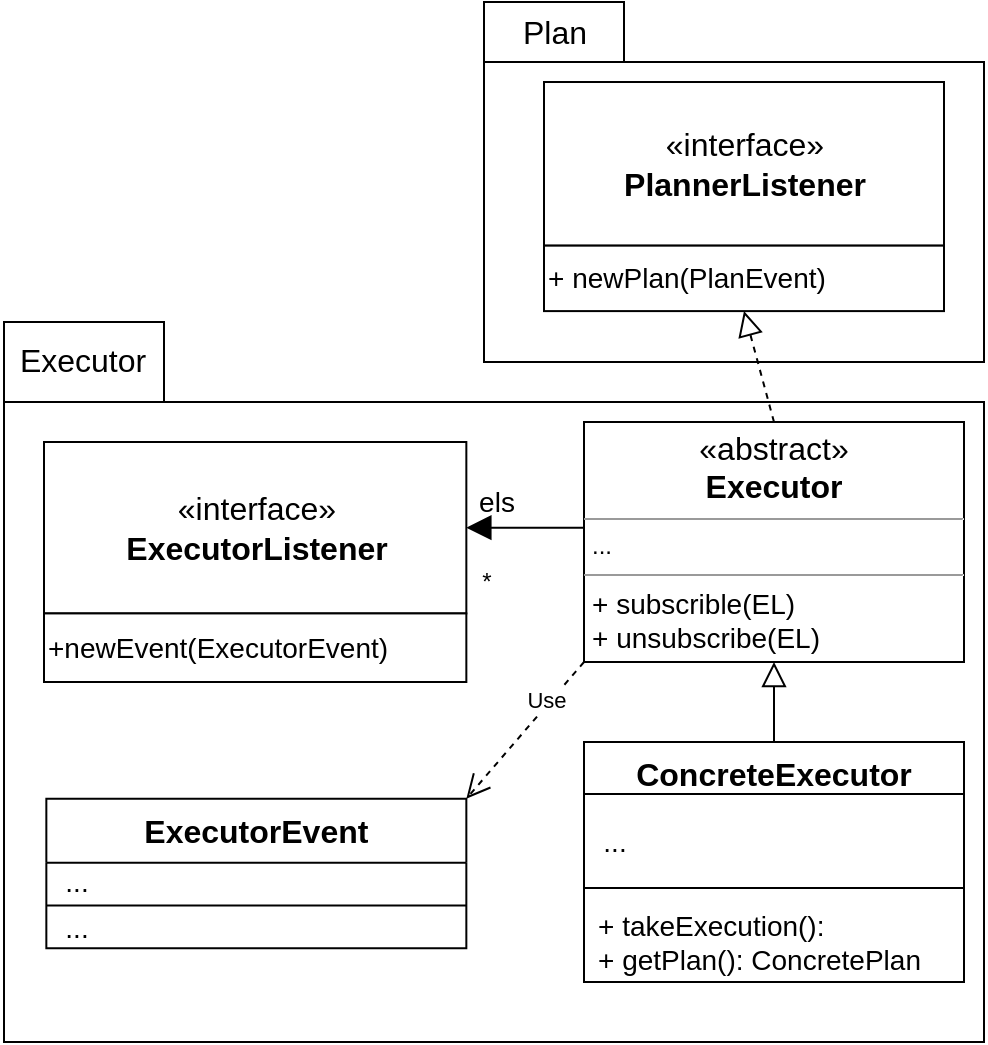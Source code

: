 <mxfile version="18.0.0" type="device"><diagram id="Yqugyijq5YlDbSkAFISn" name="Page-1"><mxGraphModel dx="2078" dy="631" grid="1" gridSize="10" guides="1" tooltips="1" connect="1" arrows="1" fold="1" page="1" pageScale="1" pageWidth="827" pageHeight="1169" math="0" shadow="0"><root><mxCell id="0"/><mxCell id="1" parent="0"/><mxCell id="Z8oiKw5DuyH3XKK-OH6--84" style="edgeStyle=orthogonalEdgeStyle;rounded=0;orthogonalLoop=1;jettySize=auto;html=1;exitX=0.5;exitY=0;exitDx=0;exitDy=0;dashed=1;endArrow=block;endFill=0;strokeWidth=2;" parent="1" edge="1"><mxGeometry relative="1" as="geometry"><mxPoint x="230" y="500" as="targetPoint"/><mxPoint x="230.0" y="530" as="sourcePoint"/></mxGeometry></mxCell><mxCell id="Z8oiKw5DuyH3XKK-OH6--85" value="" style="group" parent="1" vertex="1" connectable="0"><mxGeometry x="-130" y="550" width="490" height="360" as="geometry"/></mxCell><mxCell id="Z8oiKw5DuyH3XKK-OH6--86" value="" style="shape=folder;fontStyle=1;spacingTop=10;tabWidth=80;tabHeight=40;tabPosition=left;html=1;" parent="Z8oiKw5DuyH3XKK-OH6--85" vertex="1"><mxGeometry width="490" height="360.0" as="geometry"/></mxCell><mxCell id="Z8oiKw5DuyH3XKK-OH6--87" value="&lt;font style=&quot;font-size: 16px&quot;&gt;Executor&lt;/font&gt;" style="text;html=1;align=center;verticalAlign=middle;resizable=0;points=[];autosize=1;strokeColor=none;" parent="Z8oiKw5DuyH3XKK-OH6--85" vertex="1"><mxGeometry x="-1.25" y="8.571" width="80" height="20" as="geometry"/></mxCell><mxCell id="Z8oiKw5DuyH3XKK-OH6--88" value="ConcreteExecutor" style="swimlane;fontStyle=1;align=center;verticalAlign=top;childLayout=stackLayout;horizontal=1;startSize=26;horizontalStack=0;resizeParent=1;resizeParentMax=0;resizeLast=0;collapsible=1;marginBottom=0;fontSize=16;" parent="Z8oiKw5DuyH3XKK-OH6--85" vertex="1"><mxGeometry x="290" y="210" width="190" height="120" as="geometry"><mxRectangle x="1030" y="374" width="120" height="26" as="alternateBounds"/></mxGeometry></mxCell><mxCell id="Z8oiKw5DuyH3XKK-OH6--89" value="" style="line;strokeWidth=1;fillColor=none;align=left;verticalAlign=middle;spacingTop=-1;spacingLeft=3;spacingRight=3;rotatable=0;labelPosition=right;points=[];portConstraint=eastwest;" parent="Z8oiKw5DuyH3XKK-OH6--88" vertex="1"><mxGeometry y="26" width="190" height="94" as="geometry"/></mxCell><mxCell id="sZfPRe5GqzbWFOlGOwlR-1" value="" style="group" parent="Z8oiKw5DuyH3XKK-OH6--85" vertex="1" connectable="0"><mxGeometry x="20" y="60" width="211.17" height="120" as="geometry"/></mxCell><mxCell id="sZfPRe5GqzbWFOlGOwlR-2" value="&lt;font style=&quot;font-size: 16px&quot;&gt;«interface»&lt;br&gt;&lt;span style=&quot;font-weight: 700&quot;&gt;ExecutorListener&lt;/span&gt;&lt;/font&gt;" style="html=1;" parent="sZfPRe5GqzbWFOlGOwlR-1" vertex="1"><mxGeometry width="211.17" height="85.714" as="geometry"/></mxCell><mxCell id="sZfPRe5GqzbWFOlGOwlR-3" value="&lt;font style=&quot;font-size: 14px&quot;&gt;+newEvent(ExecutorEvent)&lt;/font&gt;" style="html=1;align=left;" parent="sZfPRe5GqzbWFOlGOwlR-1" vertex="1"><mxGeometry y="85.714" width="211.17" height="34.286" as="geometry"/></mxCell><mxCell id="sZfPRe5GqzbWFOlGOwlR-4" value="ExecutorEvent" style="swimlane;fontStyle=1;align=center;verticalAlign=top;childLayout=stackLayout;horizontal=1;startSize=32;horizontalStack=0;resizeParent=1;resizeParentMax=0;resizeLast=0;collapsible=1;marginBottom=0;fontSize=16;" parent="Z8oiKw5DuyH3XKK-OH6--85" vertex="1"><mxGeometry x="21.17" y="238.36" width="210" height="74.74" as="geometry"><mxRectangle x="1030" y="374" width="120" height="26" as="alternateBounds"/></mxGeometry></mxCell><mxCell id="sZfPRe5GqzbWFOlGOwlR-5" value="" style="line;strokeWidth=1;fillColor=none;align=left;verticalAlign=middle;spacingTop=-1;spacingLeft=3;spacingRight=3;rotatable=0;labelPosition=right;points=[];portConstraint=eastwest;" parent="sZfPRe5GqzbWFOlGOwlR-4" vertex="1"><mxGeometry y="32" width="210" height="42.74" as="geometry"/></mxCell><mxCell id="sZfPRe5GqzbWFOlGOwlR-12" value="&lt;font style=&quot;font-size: 14px;&quot;&gt;els&lt;/font&gt;" style="text;html=1;align=center;verticalAlign=middle;resizable=0;points=[];autosize=1;strokeColor=none;fillColor=none;" parent="Z8oiKw5DuyH3XKK-OH6--85" vertex="1"><mxGeometry x="231.17" y="80" width="30" height="20" as="geometry"/></mxCell><mxCell id="sZfPRe5GqzbWFOlGOwlR-13" value="*" style="text;html=1;align=center;verticalAlign=middle;resizable=0;points=[];autosize=1;strokeColor=none;fillColor=none;" parent="Z8oiKw5DuyH3XKK-OH6--85" vertex="1"><mxGeometry x="231.17" y="120" width="20" height="20" as="geometry"/></mxCell><mxCell id="sZfPRe5GqzbWFOlGOwlR-9" value="" style="endArrow=open;endFill=0;endSize=10;html=1;strokeWidth=1;entryX=1;entryY=0;entryDx=0;entryDy=0;dashed=1;exitX=0;exitY=1;exitDx=0;exitDy=0;" parent="Z8oiKw5DuyH3XKK-OH6--85" source="20aV2zb2KblVgqDNrsHF-5" target="sZfPRe5GqzbWFOlGOwlR-4" edge="1"><mxGeometry width="160" relative="1" as="geometry"><mxPoint x="310" y="390" as="sourcePoint"/><mxPoint x="570" y="141.368" as="targetPoint"/></mxGeometry></mxCell><mxCell id="sZfPRe5GqzbWFOlGOwlR-10" value="Use" style="edgeLabel;html=1;align=center;verticalAlign=middle;resizable=0;points=[];" parent="sZfPRe5GqzbWFOlGOwlR-9" vertex="1" connectable="0"><mxGeometry x="-0.401" y="-2" relative="1" as="geometry"><mxPoint as="offset"/></mxGeometry></mxCell><mxCell id="20aV2zb2KblVgqDNrsHF-5" value="&lt;p style=&quot;margin: 4px 0px 0px ; text-align: center ; font-size: 16px&quot;&gt;«abstract»&lt;br&gt;&lt;b&gt;Executor&lt;/b&gt;&lt;/p&gt;&lt;hr size=&quot;1&quot;&gt;&lt;p style=&quot;margin: 0px ; margin-left: 4px&quot;&gt;...&lt;/p&gt;&lt;hr size=&quot;1&quot;&gt;&lt;p style=&quot;margin: 0px 0px 0px 4px ; font-size: 14px&quot;&gt;+ subscrible(EL)&lt;br&gt;+ unsubscribe(EL)&lt;br&gt;&lt;/p&gt;" style="verticalAlign=top;align=left;overflow=fill;fontSize=12;fontFamily=Helvetica;html=1;" parent="Z8oiKw5DuyH3XKK-OH6--85" vertex="1"><mxGeometry x="290" y="50" width="190" height="120" as="geometry"/></mxCell><mxCell id="Z8oiKw5DuyH3XKK-OH6--97" style="edgeStyle=orthogonalEdgeStyle;rounded=0;orthogonalLoop=1;jettySize=auto;html=1;endArrow=block;endFill=0;strokeWidth=1;endSize=10;exitX=0.5;exitY=0;exitDx=0;exitDy=0;entryX=0.5;entryY=1;entryDx=0;entryDy=0;" parent="Z8oiKw5DuyH3XKK-OH6--85" source="Z8oiKw5DuyH3XKK-OH6--88" target="20aV2zb2KblVgqDNrsHF-5" edge="1"><mxGeometry relative="1" as="geometry"><mxPoint x="650" y="155" as="targetPoint"/><mxPoint x="360" y="210" as="sourcePoint"/><Array as="points"/></mxGeometry></mxCell><mxCell id="sZfPRe5GqzbWFOlGOwlR-11" style="edgeStyle=orthogonalEdgeStyle;rounded=0;orthogonalLoop=1;jettySize=auto;html=1;entryX=1;entryY=0.5;entryDx=0;entryDy=0;endArrow=block;endFill=1;endSize=10;" parent="Z8oiKw5DuyH3XKK-OH6--85" target="sZfPRe5GqzbWFOlGOwlR-2" edge="1"><mxGeometry relative="1" as="geometry"><mxPoint x="290" y="110" as="sourcePoint"/><Array as="points"><mxPoint x="290" y="103"/></Array></mxGeometry></mxCell><mxCell id="O0aTY6YjYy2iqhJE6hTV-3" value="&lt;span&gt;+ takeExecution():&lt;/span&gt;&lt;br style=&quot;padding: 0px ; margin: 0px&quot;&gt;&lt;span&gt;+ getPlan(): ConcretePlan&lt;/span&gt;" style="text;html=1;align=left;verticalAlign=middle;resizable=0;points=[];autosize=1;strokeColor=none;fillColor=none;fontSize=14;fontFamily=Helvetica;" parent="Z8oiKw5DuyH3XKK-OH6--85" vertex="1"><mxGeometry x="295" y="290" width="180" height="40" as="geometry"/></mxCell><mxCell id="O0aTY6YjYy2iqhJE6hTV-4" value="..." style="text;html=1;align=center;verticalAlign=middle;resizable=0;points=[];autosize=1;strokeColor=none;fillColor=none;fontSize=14;fontFamily=Helvetica;" parent="Z8oiKw5DuyH3XKK-OH6--85" vertex="1"><mxGeometry x="290" y="250" width="30" height="20" as="geometry"/></mxCell><mxCell id="O0aTY6YjYy2iqhJE6hTV-5" value="..." style="text;html=1;align=center;verticalAlign=middle;resizable=0;points=[];autosize=1;strokeColor=none;fillColor=none;fontSize=14;fontFamily=Helvetica;" parent="Z8oiKw5DuyH3XKK-OH6--85" vertex="1"><mxGeometry x="21.17" y="270" width="30" height="20" as="geometry"/></mxCell><mxCell id="O0aTY6YjYy2iqhJE6hTV-6" value="..." style="text;html=1;align=center;verticalAlign=middle;resizable=0;points=[];autosize=1;strokeColor=none;fillColor=none;fontSize=14;fontFamily=Helvetica;" parent="Z8oiKw5DuyH3XKK-OH6--85" vertex="1"><mxGeometry x="21.17" y="293.1" width="30" height="20" as="geometry"/></mxCell><mxCell id="Z8oiKw5DuyH3XKK-OH6--66" value="" style="shape=folder;fontStyle=1;spacingTop=10;tabWidth=70;tabHeight=30;tabPosition=left;html=1;" parent="1" vertex="1"><mxGeometry x="110" y="390" width="250" height="180" as="geometry"/></mxCell><mxCell id="Z8oiKw5DuyH3XKK-OH6--67" value="&lt;font style=&quot;font-size: 16px&quot;&gt;Plan&lt;/font&gt;" style="text;html=1;align=center;verticalAlign=middle;resizable=0;points=[];autosize=1;strokeColor=none;" parent="1" vertex="1"><mxGeometry x="120" y="395.001" width="50" height="20" as="geometry"/></mxCell><mxCell id="Z8oiKw5DuyH3XKK-OH6--79" value="" style="group" parent="1" vertex="1" connectable="0"><mxGeometry x="140" y="430.005" width="200" height="114.545" as="geometry"/></mxCell><mxCell id="Z8oiKw5DuyH3XKK-OH6--80" value="&lt;font style=&quot;font-size: 16px&quot;&gt;«interface»&lt;br&gt;&lt;span style=&quot;font-weight: 700&quot;&gt;PlannerListener&lt;/span&gt;&lt;/font&gt;" style="html=1;" parent="Z8oiKw5DuyH3XKK-OH6--79" vertex="1"><mxGeometry width="200" height="81.818" as="geometry"/></mxCell><mxCell id="Z8oiKw5DuyH3XKK-OH6--81" value="&lt;font style=&quot;font-size: 14px&quot;&gt;+ newPlan(PlanEvent)&lt;/font&gt;" style="html=1;align=left;" parent="Z8oiKw5DuyH3XKK-OH6--79" vertex="1"><mxGeometry y="81.818" width="200" height="32.727" as="geometry"/></mxCell><mxCell id="Z8oiKw5DuyH3XKK-OH6--96" value="" style="endArrow=block;endFill=0;endSize=10;html=1;strokeWidth=1;entryX=0.5;entryY=1;entryDx=0;entryDy=0;dashed=1;exitX=0.5;exitY=0;exitDx=0;exitDy=0;" parent="1" source="20aV2zb2KblVgqDNrsHF-5" target="Z8oiKw5DuyH3XKK-OH6--81" edge="1"><mxGeometry width="160" relative="1" as="geometry"><mxPoint x="240" y="590" as="sourcePoint"/><mxPoint x="380" y="670.0" as="targetPoint"/></mxGeometry></mxCell></root></mxGraphModel></diagram></mxfile>
